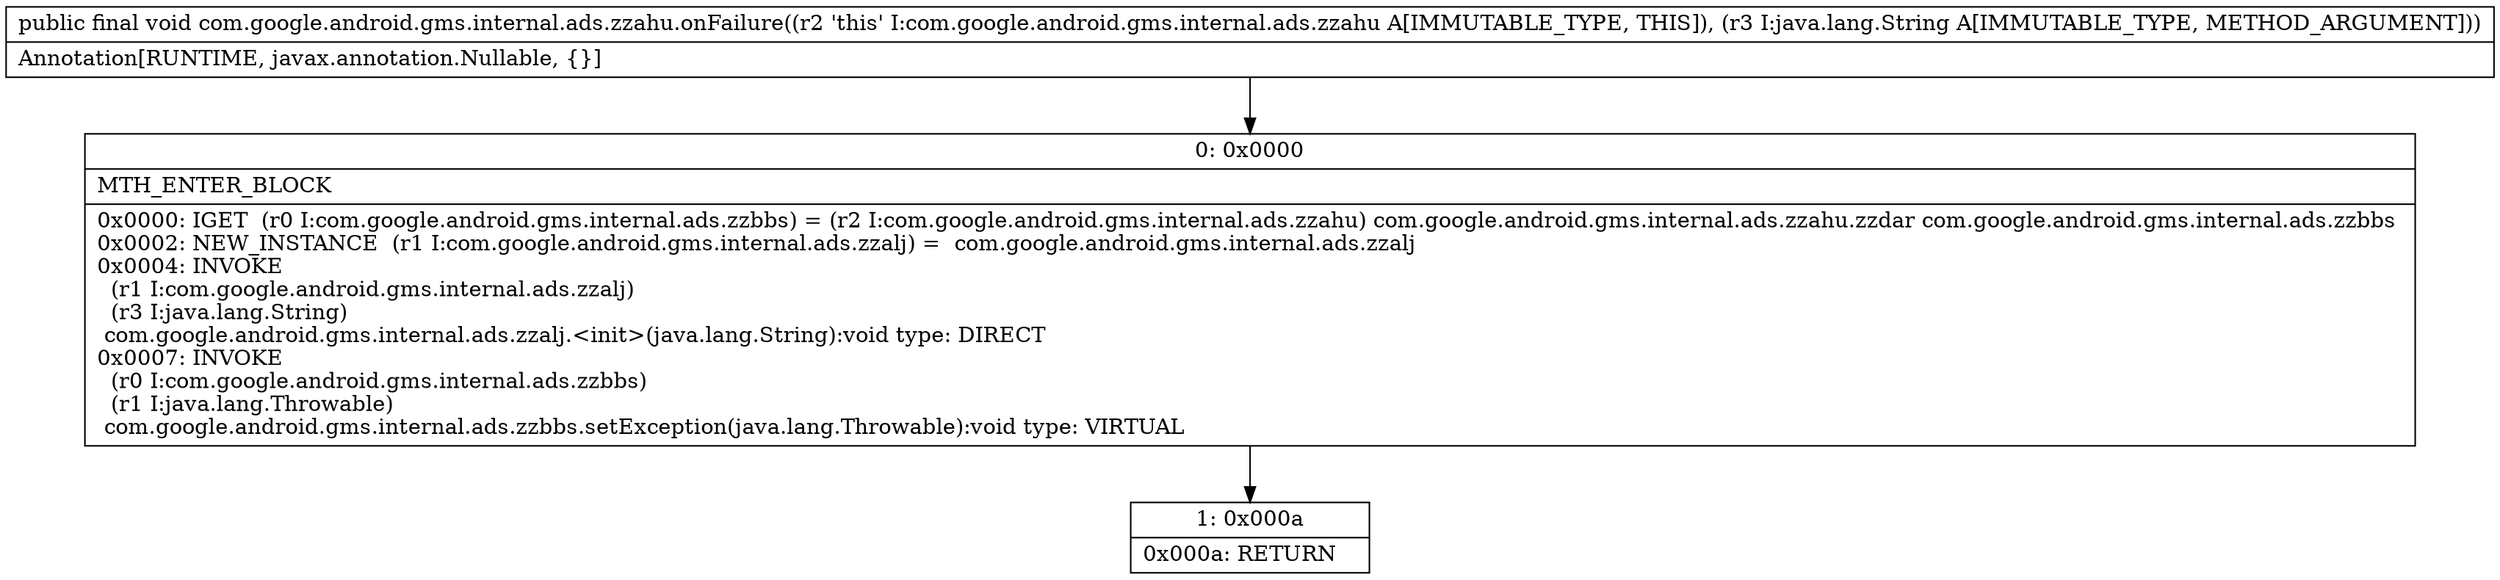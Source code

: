 digraph "CFG forcom.google.android.gms.internal.ads.zzahu.onFailure(Ljava\/lang\/String;)V" {
Node_0 [shape=record,label="{0\:\ 0x0000|MTH_ENTER_BLOCK\l|0x0000: IGET  (r0 I:com.google.android.gms.internal.ads.zzbbs) = (r2 I:com.google.android.gms.internal.ads.zzahu) com.google.android.gms.internal.ads.zzahu.zzdar com.google.android.gms.internal.ads.zzbbs \l0x0002: NEW_INSTANCE  (r1 I:com.google.android.gms.internal.ads.zzalj) =  com.google.android.gms.internal.ads.zzalj \l0x0004: INVOKE  \l  (r1 I:com.google.android.gms.internal.ads.zzalj)\l  (r3 I:java.lang.String)\l com.google.android.gms.internal.ads.zzalj.\<init\>(java.lang.String):void type: DIRECT \l0x0007: INVOKE  \l  (r0 I:com.google.android.gms.internal.ads.zzbbs)\l  (r1 I:java.lang.Throwable)\l com.google.android.gms.internal.ads.zzbbs.setException(java.lang.Throwable):void type: VIRTUAL \l}"];
Node_1 [shape=record,label="{1\:\ 0x000a|0x000a: RETURN   \l}"];
MethodNode[shape=record,label="{public final void com.google.android.gms.internal.ads.zzahu.onFailure((r2 'this' I:com.google.android.gms.internal.ads.zzahu A[IMMUTABLE_TYPE, THIS]), (r3 I:java.lang.String A[IMMUTABLE_TYPE, METHOD_ARGUMENT]))  | Annotation[RUNTIME, javax.annotation.Nullable, \{\}]\l}"];
MethodNode -> Node_0;
Node_0 -> Node_1;
}

